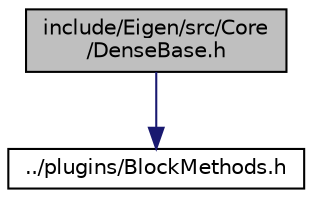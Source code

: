 digraph "include/Eigen/src/Core/DenseBase.h"
{
  edge [fontname="Helvetica",fontsize="10",labelfontname="Helvetica",labelfontsize="10"];
  node [fontname="Helvetica",fontsize="10",shape=record];
  Node1 [label="include/Eigen/src/Core\l/DenseBase.h",height=0.2,width=0.4,color="black", fillcolor="grey75", style="filled" fontcolor="black"];
  Node1 -> Node2 [color="midnightblue",fontsize="10",style="solid",fontname="Helvetica"];
  Node2 [label="../plugins/BlockMethods.h",height=0.2,width=0.4,color="black", fillcolor="white", style="filled",URL="$BlockMethods_8h.html"];
}
